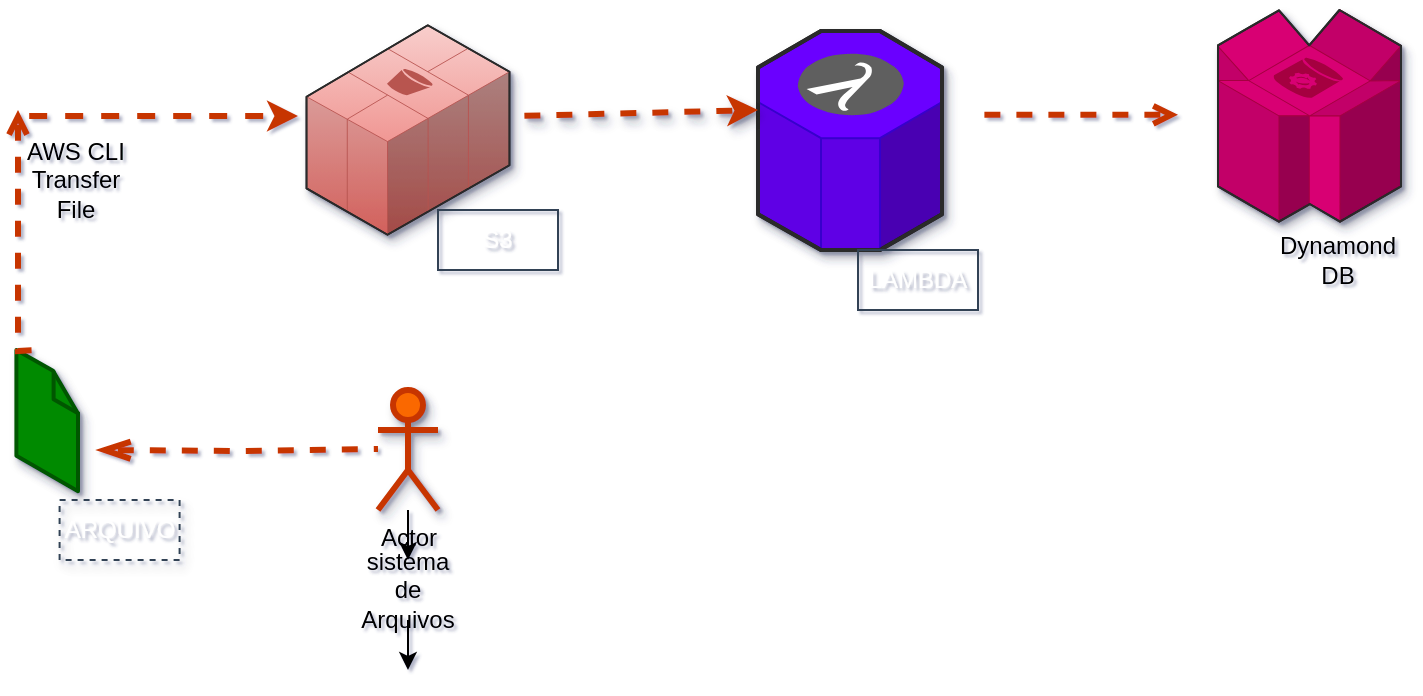 <mxfile version="28.1.2">
  <diagram name="Página-1" id="7ATYN87dDCs-pndY1XMs">
    <mxGraphModel dx="1097" dy="659" grid="1" gridSize="10" guides="1" tooltips="1" connect="1" arrows="1" fold="1" page="1" pageScale="1" pageWidth="827" pageHeight="1169" background="none" math="0" shadow="1">
      <root>
        <mxCell id="0" />
        <mxCell id="1" parent="0" />
        <mxCell id="_FEXWmUw4mnphIMGV1N9-1" value="" style="verticalLabelPosition=bottom;html=1;verticalAlign=top;strokeWidth=1;align=center;outlineConnect=0;dashed=0;outlineConnect=0;shape=mxgraph.aws3d.file;aspect=fixed;strokeColor=#005700;fillColor=#008a00;fontColor=#ffffff;shadow=1;" vertex="1" parent="1">
          <mxGeometry x="79.2" y="480" width="30.8" height="70.6" as="geometry" />
        </mxCell>
        <mxCell id="_FEXWmUw4mnphIMGV1N9-2" value="" style="verticalLabelPosition=bottom;html=1;verticalAlign=top;strokeWidth=1;align=center;outlineConnect=0;dashed=0;outlineConnect=0;shape=mxgraph.aws3d.lambda;fillColor=#6a00ff;strokeColor=#3700CC;aspect=fixed;strokeColor2=#292929;strokeColor3=#ffffff;fontColor=#ffffff;shadow=1;" vertex="1" parent="1">
          <mxGeometry x="450" y="320.5" width="92" height="109.5" as="geometry" />
        </mxCell>
        <mxCell id="_FEXWmUw4mnphIMGV1N9-3" value="" style="verticalLabelPosition=bottom;html=1;verticalAlign=top;strokeWidth=1;align=center;outlineConnect=0;dashed=0;outlineConnect=0;shape=mxgraph.aws3d.s3;fillColor=#f8cecc;strokeColor=#b85450;aspect=fixed;strokeColor2=#292929;gradientColor=#ea6b66;shadow=1;" vertex="1" parent="1">
          <mxGeometry x="224.25" y="317.64" width="101.5" height="104.79" as="geometry" />
        </mxCell>
        <mxCell id="_FEXWmUw4mnphIMGV1N9-7" value="" style="endArrow=classic;html=1;rounded=0;exitX=1;exitY=0.5;exitDx=0;exitDy=0;exitPerimeter=0;enumerate=0;movable=1;snapToPoint=0;fixDash=0;cloneable=0;deletable=1;comic=0;editable=1;resizable=1;rotatable=1;locked=0;connectable=1;fillColor=#fa6800;strokeColor=#C73500;shadow=0;dashed=1;align=center;verticalAlign=middle;fontFamily=Helvetica;fontSize=12;fontColor=default;orthogonalLoop=0;flowAnimation=1;startSize=10;strokeWidth=3;" edge="1" parent="1">
          <mxGeometry width="50" height="50" relative="1" as="geometry">
            <mxPoint x="82.4" y="363.0" as="sourcePoint" />
            <mxPoint x="220" y="363" as="targetPoint" />
          </mxGeometry>
        </mxCell>
        <mxCell id="_FEXWmUw4mnphIMGV1N9-10" value="" style="endArrow=classic;html=1;rounded=0;enumerate=0;movable=1;snapToPoint=0;fixDash=0;cloneable=0;deletable=1;comic=0;editable=1;resizable=1;rotatable=1;locked=0;connectable=1;fillColor=#fa6800;strokeColor=#C73500;shadow=1;align=center;verticalAlign=middle;fontFamily=Helvetica;fontSize=12;fontColor=default;flowAnimation=1;startSize=10;strokeWidth=3;" edge="1" parent="1">
          <mxGeometry width="50" height="50" relative="1" as="geometry">
            <mxPoint x="330" y="363" as="sourcePoint" />
            <mxPoint x="450" y="360" as="targetPoint" />
          </mxGeometry>
        </mxCell>
        <mxCell id="_FEXWmUw4mnphIMGV1N9-11" value="LAMBDA" style="text;strokeColor=#314354;align=center;fillColor=none;html=1;verticalAlign=middle;whiteSpace=wrap;rounded=0;fontColor=#ffffff;" vertex="1" parent="1">
          <mxGeometry x="500" y="430" width="60" height="30" as="geometry" />
        </mxCell>
        <mxCell id="_FEXWmUw4mnphIMGV1N9-12" value="S3" style="text;strokeColor=#314354;align=center;fillColor=none;html=1;verticalAlign=middle;whiteSpace=wrap;rounded=0;fontColor=#ffffff;" vertex="1" parent="1">
          <mxGeometry x="290" y="410" width="60" height="30" as="geometry" />
        </mxCell>
        <mxCell id="_FEXWmUw4mnphIMGV1N9-13" value="ARQUIVO" style="text;strokeColor=#314354;align=center;fillColor=none;html=1;verticalAlign=middle;whiteSpace=wrap;rounded=0;shadow=1;dashed=1;fontColor=#ffffff;" vertex="1" parent="1">
          <mxGeometry x="100.8" y="555" width="60" height="30" as="geometry" />
        </mxCell>
        <mxCell id="_FEXWmUw4mnphIMGV1N9-16" value="" style="edgeStyle=orthogonalEdgeStyle;html=1;endArrow=none;elbow=vertical;startArrow=openThin;startFill=0;strokeColor=#C73500;rounded=0;fontFamily=Helvetica;fontSize=12;fontColor=default;fillColor=#fa6800;flowAnimation=1;startSize=10;strokeWidth=3;" edge="1" parent="1">
          <mxGeometry width="100" relative="1" as="geometry">
            <mxPoint x="120" y="530" as="sourcePoint" />
            <mxPoint x="260" y="529.5" as="targetPoint" />
          </mxGeometry>
        </mxCell>
        <mxCell id="_FEXWmUw4mnphIMGV1N9-17" value="AWS CLI&lt;div&gt;Transfer File&lt;/div&gt;" style="text;strokeColor=none;align=center;fillColor=none;html=1;verticalAlign=middle;whiteSpace=wrap;rounded=0;fontFamily=Helvetica;fontSize=12;fontColor=default;" vertex="1" parent="1">
          <mxGeometry x="79.2" y="390" width="60" height="10" as="geometry" />
        </mxCell>
        <mxCell id="_FEXWmUw4mnphIMGV1N9-20" value="" style="edgeStyle=orthogonalEdgeStyle;rounded=0;orthogonalLoop=1;jettySize=auto;html=1;fontFamily=Helvetica;fontSize=12;fontColor=default;" edge="1" parent="1" source="_FEXWmUw4mnphIMGV1N9-21">
          <mxGeometry relative="1" as="geometry">
            <mxPoint x="275" y="640" as="targetPoint" />
          </mxGeometry>
        </mxCell>
        <mxCell id="_FEXWmUw4mnphIMGV1N9-18" value="Actor" style="shape=umlActor;verticalLabelPosition=bottom;verticalAlign=top;html=1;rounded=0;shadow=1;align=center;fontFamily=Helvetica;fontSize=12;fontColor=#000000;fillColor=#fa6800;strokeColor=#C73500;strokeWidth=3;" vertex="1" parent="1">
          <mxGeometry x="260" y="500" width="30" height="60" as="geometry" />
        </mxCell>
        <mxCell id="_FEXWmUw4mnphIMGV1N9-22" value="" style="edgeStyle=orthogonalEdgeStyle;rounded=0;orthogonalLoop=1;jettySize=auto;html=1;fontFamily=Helvetica;fontSize=12;fontColor=default;" edge="1" parent="1" source="_FEXWmUw4mnphIMGV1N9-18" target="_FEXWmUw4mnphIMGV1N9-21">
          <mxGeometry relative="1" as="geometry">
            <mxPoint x="275" y="560" as="sourcePoint" />
            <mxPoint x="275" y="640" as="targetPoint" />
          </mxGeometry>
        </mxCell>
        <mxCell id="_FEXWmUw4mnphIMGV1N9-21" value="sistema de Arquivos" style="text;strokeColor=none;align=center;fillColor=none;html=1;verticalAlign=middle;whiteSpace=wrap;rounded=0;fontFamily=Helvetica;fontSize=12;fontColor=default;" vertex="1" parent="1">
          <mxGeometry x="245" y="585" width="60" height="30" as="geometry" />
        </mxCell>
        <mxCell id="_FEXWmUw4mnphIMGV1N9-24" value="" style="edgeStyle=orthogonalEdgeStyle;html=1;endArrow=open;elbow=vertical;startArrow=none;endFill=0;strokeColor=#C73500;rounded=0;fontFamily=Helvetica;fontSize=12;fontColor=default;fillColor=#fa6800;flowAnimation=1;startSize=10;strokeWidth=3;" edge="1" parent="1">
          <mxGeometry width="100" relative="1" as="geometry">
            <mxPoint x="90" y="480" as="sourcePoint" />
            <mxPoint x="80" y="360" as="targetPoint" />
          </mxGeometry>
        </mxCell>
        <mxCell id="_FEXWmUw4mnphIMGV1N9-25" value="" style="verticalLabelPosition=bottom;html=1;verticalAlign=top;strokeWidth=1;align=center;outlineConnect=0;dashed=0;outlineConnect=0;shape=mxgraph.aws3d.dynamoDb;fillColor=#d80073;strokeColor=#A50040;aspect=fixed;strokeColor2=#292929;rounded=0;shadow=1;fontFamily=Helvetica;fontSize=12;fontColor=#ffffff;" vertex="1" parent="1">
          <mxGeometry x="680" y="310" width="91.5" height="105.87" as="geometry" />
        </mxCell>
        <mxCell id="_FEXWmUw4mnphIMGV1N9-27" value="" style="edgeStyle=orthogonalEdgeStyle;html=1;endArrow=open;elbow=vertical;startArrow=none;endFill=0;strokeColor=#C73500;rounded=0;fontFamily=Helvetica;fontSize=12;fontColor=default;fillColor=#fa6800;flowAnimation=1;startSize=10;strokeWidth=3;" edge="1" parent="1">
          <mxGeometry width="100" relative="1" as="geometry">
            <mxPoint x="560" y="362.41" as="sourcePoint" />
            <mxPoint x="660" y="362.41" as="targetPoint" />
          </mxGeometry>
        </mxCell>
        <mxCell id="_FEXWmUw4mnphIMGV1N9-28" value="Dynamond DB" style="text;strokeColor=none;align=center;fillColor=none;html=1;verticalAlign=middle;whiteSpace=wrap;rounded=0;fontFamily=Helvetica;fontSize=12;fontColor=default;shadow=1;glass=1;strokeWidth=3;" vertex="1" parent="1">
          <mxGeometry x="710" y="420" width="60" height="30" as="geometry" />
        </mxCell>
      </root>
    </mxGraphModel>
  </diagram>
</mxfile>
